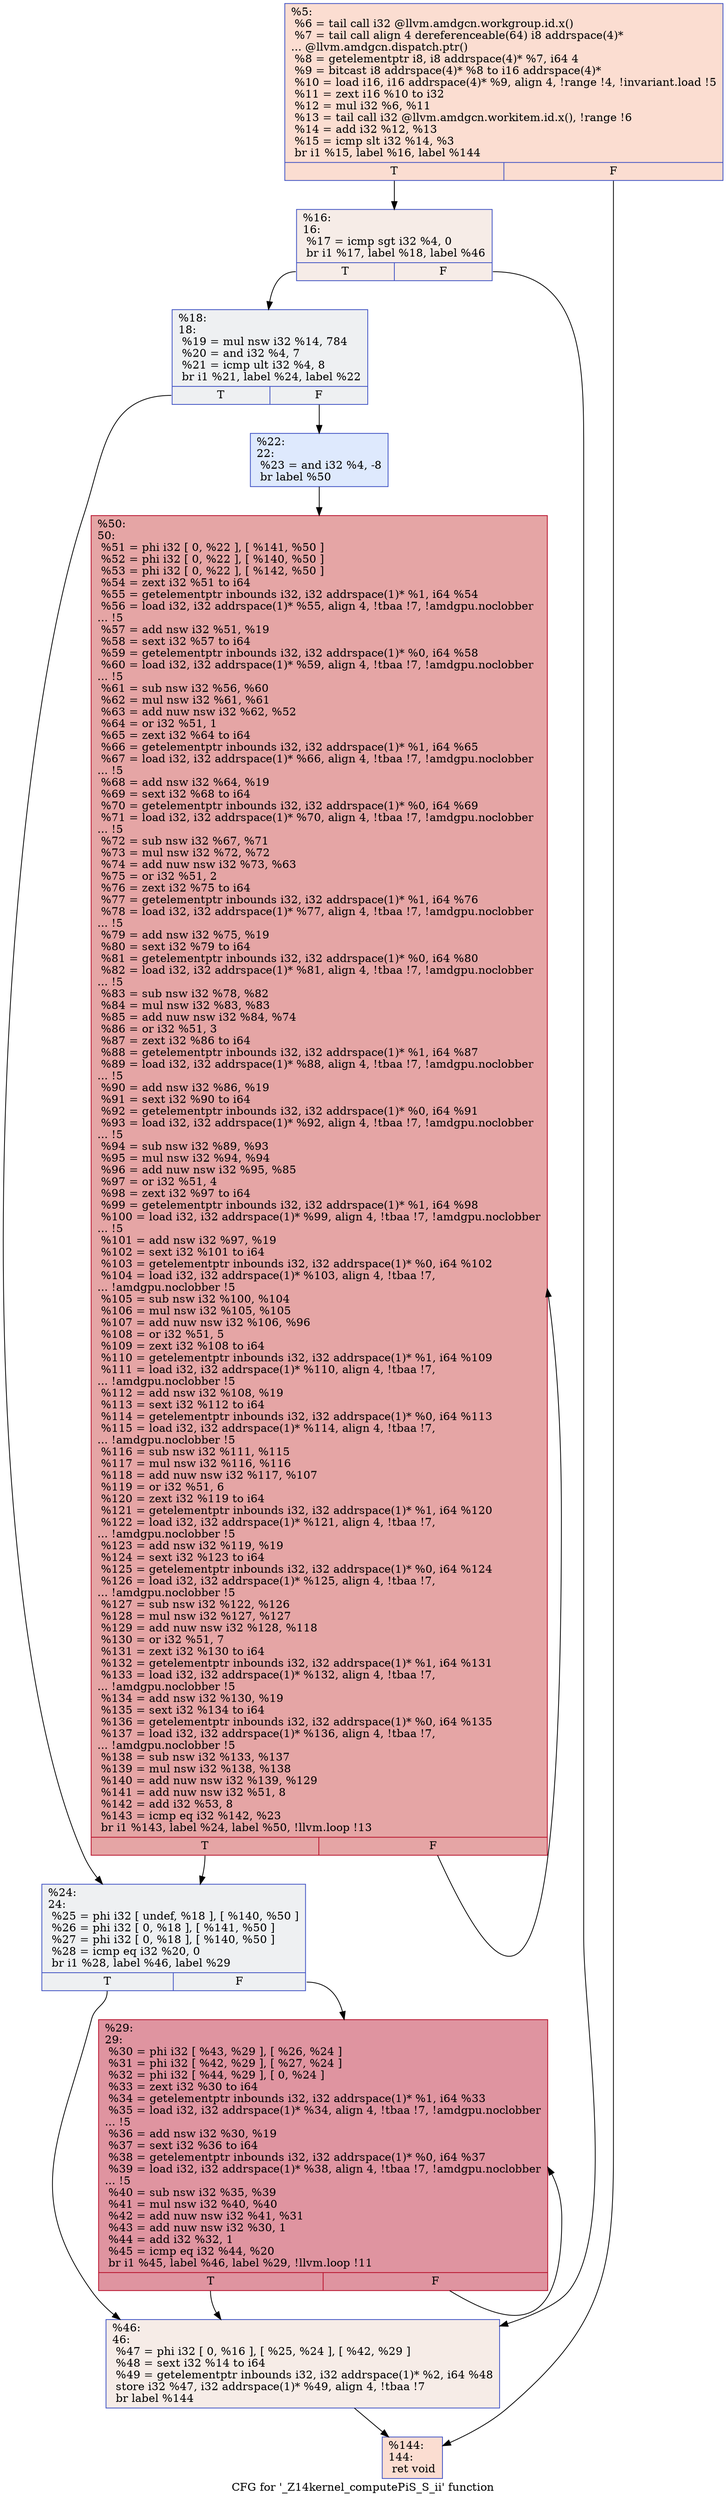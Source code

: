 digraph "CFG for '_Z14kernel_computePiS_S_ii' function" {
	label="CFG for '_Z14kernel_computePiS_S_ii' function";

	Node0x6211780 [shape=record,color="#3d50c3ff", style=filled, fillcolor="#f7b39670",label="{%5:\l  %6 = tail call i32 @llvm.amdgcn.workgroup.id.x()\l  %7 = tail call align 4 dereferenceable(64) i8 addrspace(4)*\l... @llvm.amdgcn.dispatch.ptr()\l  %8 = getelementptr i8, i8 addrspace(4)* %7, i64 4\l  %9 = bitcast i8 addrspace(4)* %8 to i16 addrspace(4)*\l  %10 = load i16, i16 addrspace(4)* %9, align 4, !range !4, !invariant.load !5\l  %11 = zext i16 %10 to i32\l  %12 = mul i32 %6, %11\l  %13 = tail call i32 @llvm.amdgcn.workitem.id.x(), !range !6\l  %14 = add i32 %12, %13\l  %15 = icmp slt i32 %14, %3\l  br i1 %15, label %16, label %144\l|{<s0>T|<s1>F}}"];
	Node0x6211780:s0 -> Node0x6213640;
	Node0x6211780:s1 -> Node0x62136d0;
	Node0x6213640 [shape=record,color="#3d50c3ff", style=filled, fillcolor="#ead5c970",label="{%16:\l16:                                               \l  %17 = icmp sgt i32 %4, 0\l  br i1 %17, label %18, label %46\l|{<s0>T|<s1>F}}"];
	Node0x6213640:s0 -> Node0x6213920;
	Node0x6213640:s1 -> Node0x6213970;
	Node0x6213920 [shape=record,color="#3d50c3ff", style=filled, fillcolor="#d9dce170",label="{%18:\l18:                                               \l  %19 = mul nsw i32 %14, 784\l  %20 = and i32 %4, 7\l  %21 = icmp ult i32 %4, 8\l  br i1 %21, label %24, label %22\l|{<s0>T|<s1>F}}"];
	Node0x6213920:s0 -> Node0x6213cf0;
	Node0x6213920:s1 -> Node0x6213d40;
	Node0x6213d40 [shape=record,color="#3d50c3ff", style=filled, fillcolor="#b5cdfa70",label="{%22:\l22:                                               \l  %23 = and i32 %4, -8\l  br label %50\l}"];
	Node0x6213d40 -> Node0x6213f40;
	Node0x6213cf0 [shape=record,color="#3d50c3ff", style=filled, fillcolor="#d9dce170",label="{%24:\l24:                                               \l  %25 = phi i32 [ undef, %18 ], [ %140, %50 ]\l  %26 = phi i32 [ 0, %18 ], [ %141, %50 ]\l  %27 = phi i32 [ 0, %18 ], [ %140, %50 ]\l  %28 = icmp eq i32 %20, 0\l  br i1 %28, label %46, label %29\l|{<s0>T|<s1>F}}"];
	Node0x6213cf0:s0 -> Node0x6213970;
	Node0x6213cf0:s1 -> Node0x6214760;
	Node0x6214760 [shape=record,color="#b70d28ff", style=filled, fillcolor="#b70d2870",label="{%29:\l29:                                               \l  %30 = phi i32 [ %43, %29 ], [ %26, %24 ]\l  %31 = phi i32 [ %42, %29 ], [ %27, %24 ]\l  %32 = phi i32 [ %44, %29 ], [ 0, %24 ]\l  %33 = zext i32 %30 to i64\l  %34 = getelementptr inbounds i32, i32 addrspace(1)* %1, i64 %33\l  %35 = load i32, i32 addrspace(1)* %34, align 4, !tbaa !7, !amdgpu.noclobber\l... !5\l  %36 = add nsw i32 %30, %19\l  %37 = sext i32 %36 to i64\l  %38 = getelementptr inbounds i32, i32 addrspace(1)* %0, i64 %37\l  %39 = load i32, i32 addrspace(1)* %38, align 4, !tbaa !7, !amdgpu.noclobber\l... !5\l  %40 = sub nsw i32 %35, %39\l  %41 = mul nsw i32 %40, %40\l  %42 = add nuw nsw i32 %41, %31\l  %43 = add nuw nsw i32 %30, 1\l  %44 = add i32 %32, 1\l  %45 = icmp eq i32 %44, %20\l  br i1 %45, label %46, label %29, !llvm.loop !11\l|{<s0>T|<s1>F}}"];
	Node0x6214760:s0 -> Node0x6213970;
	Node0x6214760:s1 -> Node0x6214760;
	Node0x6213970 [shape=record,color="#3d50c3ff", style=filled, fillcolor="#ead5c970",label="{%46:\l46:                                               \l  %47 = phi i32 [ 0, %16 ], [ %25, %24 ], [ %42, %29 ]\l  %48 = sext i32 %14 to i64\l  %49 = getelementptr inbounds i32, i32 addrspace(1)* %2, i64 %48\l  store i32 %47, i32 addrspace(1)* %49, align 4, !tbaa !7\l  br label %144\l}"];
	Node0x6213970 -> Node0x62136d0;
	Node0x6213f40 [shape=record,color="#b70d28ff", style=filled, fillcolor="#c5333470",label="{%50:\l50:                                               \l  %51 = phi i32 [ 0, %22 ], [ %141, %50 ]\l  %52 = phi i32 [ 0, %22 ], [ %140, %50 ]\l  %53 = phi i32 [ 0, %22 ], [ %142, %50 ]\l  %54 = zext i32 %51 to i64\l  %55 = getelementptr inbounds i32, i32 addrspace(1)* %1, i64 %54\l  %56 = load i32, i32 addrspace(1)* %55, align 4, !tbaa !7, !amdgpu.noclobber\l... !5\l  %57 = add nsw i32 %51, %19\l  %58 = sext i32 %57 to i64\l  %59 = getelementptr inbounds i32, i32 addrspace(1)* %0, i64 %58\l  %60 = load i32, i32 addrspace(1)* %59, align 4, !tbaa !7, !amdgpu.noclobber\l... !5\l  %61 = sub nsw i32 %56, %60\l  %62 = mul nsw i32 %61, %61\l  %63 = add nuw nsw i32 %62, %52\l  %64 = or i32 %51, 1\l  %65 = zext i32 %64 to i64\l  %66 = getelementptr inbounds i32, i32 addrspace(1)* %1, i64 %65\l  %67 = load i32, i32 addrspace(1)* %66, align 4, !tbaa !7, !amdgpu.noclobber\l... !5\l  %68 = add nsw i32 %64, %19\l  %69 = sext i32 %68 to i64\l  %70 = getelementptr inbounds i32, i32 addrspace(1)* %0, i64 %69\l  %71 = load i32, i32 addrspace(1)* %70, align 4, !tbaa !7, !amdgpu.noclobber\l... !5\l  %72 = sub nsw i32 %67, %71\l  %73 = mul nsw i32 %72, %72\l  %74 = add nuw nsw i32 %73, %63\l  %75 = or i32 %51, 2\l  %76 = zext i32 %75 to i64\l  %77 = getelementptr inbounds i32, i32 addrspace(1)* %1, i64 %76\l  %78 = load i32, i32 addrspace(1)* %77, align 4, !tbaa !7, !amdgpu.noclobber\l... !5\l  %79 = add nsw i32 %75, %19\l  %80 = sext i32 %79 to i64\l  %81 = getelementptr inbounds i32, i32 addrspace(1)* %0, i64 %80\l  %82 = load i32, i32 addrspace(1)* %81, align 4, !tbaa !7, !amdgpu.noclobber\l... !5\l  %83 = sub nsw i32 %78, %82\l  %84 = mul nsw i32 %83, %83\l  %85 = add nuw nsw i32 %84, %74\l  %86 = or i32 %51, 3\l  %87 = zext i32 %86 to i64\l  %88 = getelementptr inbounds i32, i32 addrspace(1)* %1, i64 %87\l  %89 = load i32, i32 addrspace(1)* %88, align 4, !tbaa !7, !amdgpu.noclobber\l... !5\l  %90 = add nsw i32 %86, %19\l  %91 = sext i32 %90 to i64\l  %92 = getelementptr inbounds i32, i32 addrspace(1)* %0, i64 %91\l  %93 = load i32, i32 addrspace(1)* %92, align 4, !tbaa !7, !amdgpu.noclobber\l... !5\l  %94 = sub nsw i32 %89, %93\l  %95 = mul nsw i32 %94, %94\l  %96 = add nuw nsw i32 %95, %85\l  %97 = or i32 %51, 4\l  %98 = zext i32 %97 to i64\l  %99 = getelementptr inbounds i32, i32 addrspace(1)* %1, i64 %98\l  %100 = load i32, i32 addrspace(1)* %99, align 4, !tbaa !7, !amdgpu.noclobber\l... !5\l  %101 = add nsw i32 %97, %19\l  %102 = sext i32 %101 to i64\l  %103 = getelementptr inbounds i32, i32 addrspace(1)* %0, i64 %102\l  %104 = load i32, i32 addrspace(1)* %103, align 4, !tbaa !7,\l... !amdgpu.noclobber !5\l  %105 = sub nsw i32 %100, %104\l  %106 = mul nsw i32 %105, %105\l  %107 = add nuw nsw i32 %106, %96\l  %108 = or i32 %51, 5\l  %109 = zext i32 %108 to i64\l  %110 = getelementptr inbounds i32, i32 addrspace(1)* %1, i64 %109\l  %111 = load i32, i32 addrspace(1)* %110, align 4, !tbaa !7,\l... !amdgpu.noclobber !5\l  %112 = add nsw i32 %108, %19\l  %113 = sext i32 %112 to i64\l  %114 = getelementptr inbounds i32, i32 addrspace(1)* %0, i64 %113\l  %115 = load i32, i32 addrspace(1)* %114, align 4, !tbaa !7,\l... !amdgpu.noclobber !5\l  %116 = sub nsw i32 %111, %115\l  %117 = mul nsw i32 %116, %116\l  %118 = add nuw nsw i32 %117, %107\l  %119 = or i32 %51, 6\l  %120 = zext i32 %119 to i64\l  %121 = getelementptr inbounds i32, i32 addrspace(1)* %1, i64 %120\l  %122 = load i32, i32 addrspace(1)* %121, align 4, !tbaa !7,\l... !amdgpu.noclobber !5\l  %123 = add nsw i32 %119, %19\l  %124 = sext i32 %123 to i64\l  %125 = getelementptr inbounds i32, i32 addrspace(1)* %0, i64 %124\l  %126 = load i32, i32 addrspace(1)* %125, align 4, !tbaa !7,\l... !amdgpu.noclobber !5\l  %127 = sub nsw i32 %122, %126\l  %128 = mul nsw i32 %127, %127\l  %129 = add nuw nsw i32 %128, %118\l  %130 = or i32 %51, 7\l  %131 = zext i32 %130 to i64\l  %132 = getelementptr inbounds i32, i32 addrspace(1)* %1, i64 %131\l  %133 = load i32, i32 addrspace(1)* %132, align 4, !tbaa !7,\l... !amdgpu.noclobber !5\l  %134 = add nsw i32 %130, %19\l  %135 = sext i32 %134 to i64\l  %136 = getelementptr inbounds i32, i32 addrspace(1)* %0, i64 %135\l  %137 = load i32, i32 addrspace(1)* %136, align 4, !tbaa !7,\l... !amdgpu.noclobber !5\l  %138 = sub nsw i32 %133, %137\l  %139 = mul nsw i32 %138, %138\l  %140 = add nuw nsw i32 %139, %129\l  %141 = add nuw nsw i32 %51, 8\l  %142 = add i32 %53, 8\l  %143 = icmp eq i32 %142, %23\l  br i1 %143, label %24, label %50, !llvm.loop !13\l|{<s0>T|<s1>F}}"];
	Node0x6213f40:s0 -> Node0x6213cf0;
	Node0x6213f40:s1 -> Node0x6213f40;
	Node0x62136d0 [shape=record,color="#3d50c3ff", style=filled, fillcolor="#f7b39670",label="{%144:\l144:                                              \l  ret void\l}"];
}
